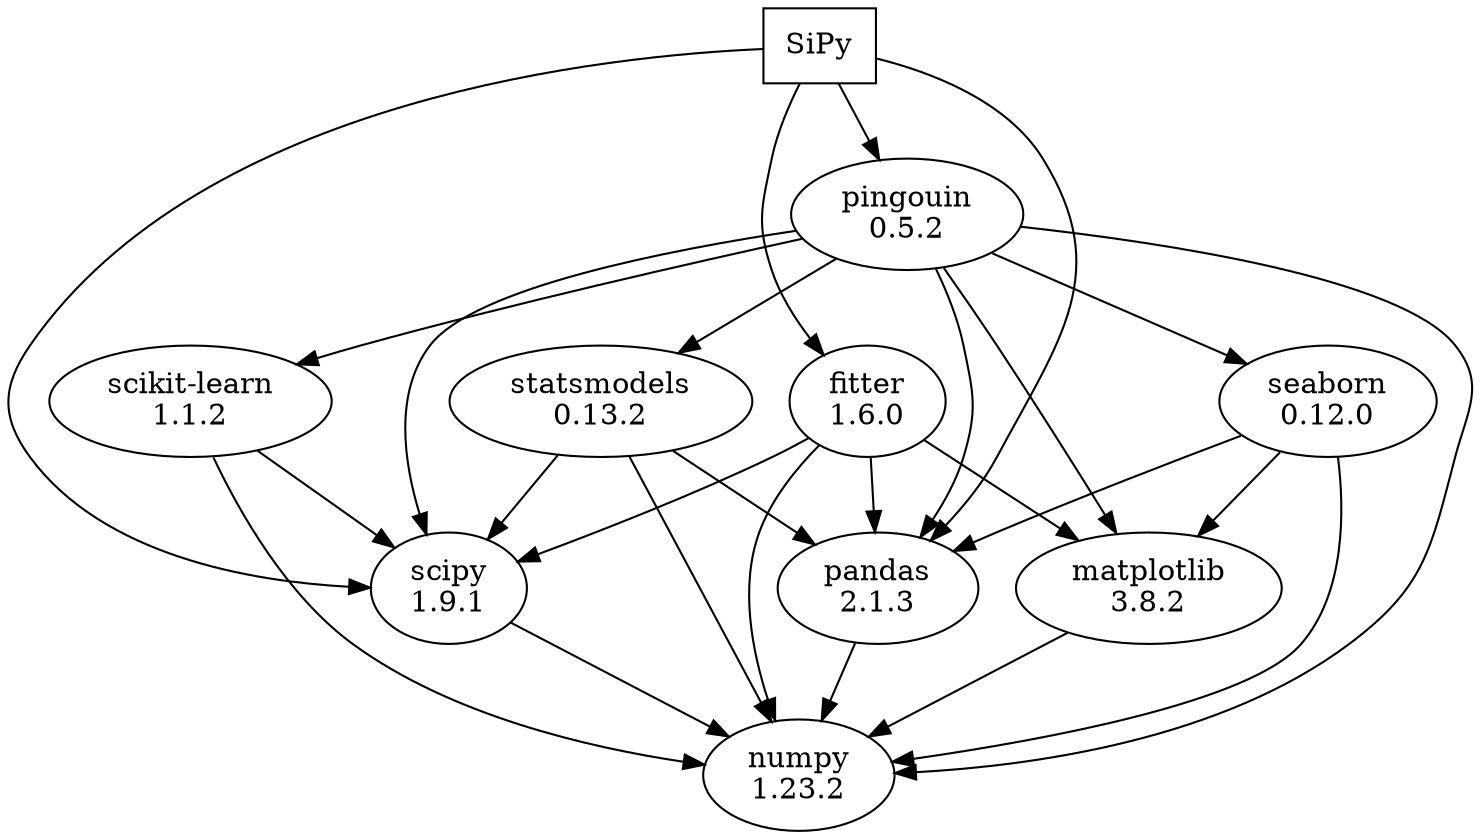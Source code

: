 digraph {
        SiPy [shape="rectangle"]
        
        fitter [label="fitter\n1.6.0"]
        matplotlib [label="matplotlib\n3.8.2"]
        numpy [label="numpy\n1.23.2"]
        pandas [label="pandas\n2.1.3"]
        pingouin [label="pingouin\n0.5.2"]
        seaborn [label="seaborn\n0.12.0"]
        scipy [label="scipy\n1.9.1"]
        "scikit-learn" [label="scikit-learn\n1.1.2"]
        statsmodels [label="statsmodels\n0.13.2"]
        
        SiPy -> {fitter pandas pingouin scipy}
        fitter -> {matplotlib numpy pandas scipy}
        matplotlib -> numpy
        pandas -> numpy
        pingouin -> {"scikit-learn" matplotlib numpy pandas scipy seaborn statsmodels}
        seaborn -> {matplotlib numpy pandas}
        scipy -> numpy
        "scikit-learn" -> {numpy scipy}
        statsmodels -> {numpy pandas scipy}
}